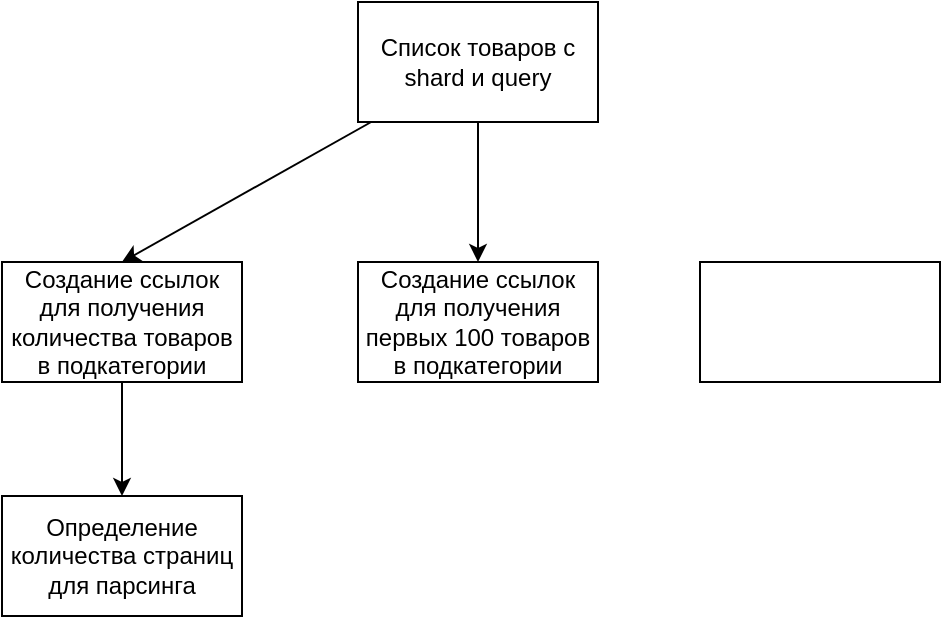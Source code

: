 <mxfile version="20.8.4" type="device"><diagram id="1lJMg574niX-KMSI9xKy" name="Страница 1"><mxGraphModel dx="1659" dy="688" grid="0" gridSize="10" guides="1" tooltips="1" connect="1" arrows="1" fold="1" page="0" pageScale="1" pageWidth="827" pageHeight="1169" math="0" shadow="0"><root><mxCell id="0"/><mxCell id="1" parent="0"/><mxCell id="rH3xikvbCreWH-q77-AG-5" style="rounded=0;orthogonalLoop=1;jettySize=auto;html=1;entryX=0.5;entryY=0;entryDx=0;entryDy=0;" edge="1" parent="1" source="rH3xikvbCreWH-q77-AG-1" target="rH3xikvbCreWH-q77-AG-2"><mxGeometry relative="1" as="geometry"/></mxCell><mxCell id="rH3xikvbCreWH-q77-AG-7" value="" style="edgeStyle=none;rounded=0;orthogonalLoop=1;jettySize=auto;html=1;" edge="1" parent="1" source="rH3xikvbCreWH-q77-AG-1" target="rH3xikvbCreWH-q77-AG-3"><mxGeometry relative="1" as="geometry"/></mxCell><mxCell id="rH3xikvbCreWH-q77-AG-1" value="Список товаров с shard и query" style="rounded=0;whiteSpace=wrap;html=1;" vertex="1" parent="1"><mxGeometry x="97" y="122" width="120" height="60" as="geometry"/></mxCell><mxCell id="rH3xikvbCreWH-q77-AG-6" value="" style="edgeStyle=none;rounded=0;orthogonalLoop=1;jettySize=auto;html=1;" edge="1" parent="1" source="rH3xikvbCreWH-q77-AG-2" target="rH3xikvbCreWH-q77-AG-4"><mxGeometry relative="1" as="geometry"/></mxCell><mxCell id="rH3xikvbCreWH-q77-AG-2" value="Создание ссылок для получения количества товаров в подкатегории" style="rounded=0;whiteSpace=wrap;html=1;" vertex="1" parent="1"><mxGeometry x="-81" y="252" width="120" height="60" as="geometry"/></mxCell><mxCell id="rH3xikvbCreWH-q77-AG-3" value="Создание ссылок для получения первых 100 товаров в подкатегории" style="rounded=0;whiteSpace=wrap;html=1;" vertex="1" parent="1"><mxGeometry x="97" y="252" width="120" height="60" as="geometry"/></mxCell><mxCell id="rH3xikvbCreWH-q77-AG-4" value="Определение количества страниц для парсинга" style="rounded=0;whiteSpace=wrap;html=1;" vertex="1" parent="1"><mxGeometry x="-81" y="369" width="120" height="60" as="geometry"/></mxCell><mxCell id="rH3xikvbCreWH-q77-AG-8" value="" style="rounded=0;whiteSpace=wrap;html=1;" vertex="1" parent="1"><mxGeometry x="268" y="252" width="120" height="60" as="geometry"/></mxCell></root></mxGraphModel></diagram></mxfile>